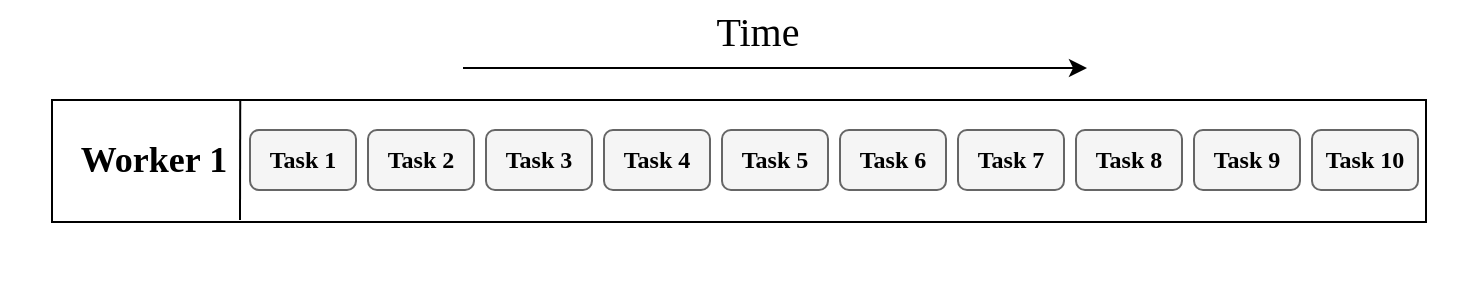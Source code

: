 <mxfile version="22.1.18" type="device">
  <diagram name="第 1 页" id="nNuZjRYyRh5vmxUFnaq4">
    <mxGraphModel dx="1012" dy="645" grid="0" gridSize="10" guides="1" tooltips="1" connect="1" arrows="1" fold="1" page="1" pageScale="1" pageWidth="1169" pageHeight="1654" math="0" shadow="0">
      <root>
        <mxCell id="0" />
        <mxCell id="1" parent="0" />
        <mxCell id="I0-z-BxgTcOIAmbcD6h4-1" value="" style="rounded=0;whiteSpace=wrap;html=1;fillColor=none;strokeColor=none;" parent="1" vertex="1">
          <mxGeometry x="106" y="143" width="739" height="130" as="geometry" />
        </mxCell>
        <mxCell id="DBWMiYDxB3cP8TI8gNXN-1" value="" style="rounded=0;whiteSpace=wrap;html=1;" parent="1" vertex="1">
          <mxGeometry x="132" y="181" width="687" height="61" as="geometry" />
        </mxCell>
        <mxCell id="DBWMiYDxB3cP8TI8gNXN-4" value="&lt;font style=&quot;font-size: 18px;&quot; face=&quot;Times New Roman&quot;&gt;&lt;b&gt;Worker 1&lt;/b&gt;&lt;br&gt;&lt;/font&gt;" style="text;html=1;strokeColor=none;fillColor=none;align=center;verticalAlign=middle;whiteSpace=wrap;rounded=0;" parent="1" vertex="1">
          <mxGeometry x="132" y="196" width="102" height="30" as="geometry" />
        </mxCell>
        <mxCell id="DBWMiYDxB3cP8TI8gNXN-5" value="" style="endArrow=none;html=1;rounded=0;entryX=0.137;entryY=0;entryDx=0;entryDy=0;entryPerimeter=0;" parent="1" edge="1">
          <mxGeometry width="50" height="50" relative="1" as="geometry">
            <mxPoint x="226" y="241" as="sourcePoint" />
            <mxPoint x="226.119" y="181" as="targetPoint" />
          </mxGeometry>
        </mxCell>
        <mxCell id="DBWMiYDxB3cP8TI8gNXN-6" value="&lt;font face=&quot;Times New Roman&quot;&gt;&lt;span&gt;Task 1&lt;/span&gt;&lt;/font&gt;" style="rounded=1;whiteSpace=wrap;html=1;fillColor=#f5f5f5;fontColor=#000000;strokeColor=#666666;fontStyle=1" parent="1" vertex="1">
          <mxGeometry x="231" y="196" width="53" height="30" as="geometry" />
        </mxCell>
        <mxCell id="DBWMiYDxB3cP8TI8gNXN-12" value="&lt;font face=&quot;Times New Roman&quot;&gt;&lt;span&gt;Task 2&lt;/span&gt;&lt;/font&gt;" style="rounded=1;whiteSpace=wrap;html=1;fillColor=#f5f5f5;fontColor=#000000;strokeColor=#666666;fontStyle=1" parent="1" vertex="1">
          <mxGeometry x="290" y="196" width="53" height="30" as="geometry" />
        </mxCell>
        <mxCell id="DBWMiYDxB3cP8TI8gNXN-13" value="&lt;font face=&quot;Times New Roman&quot;&gt;&lt;span&gt;Task 3&lt;/span&gt;&lt;/font&gt;" style="rounded=1;whiteSpace=wrap;html=1;fillColor=#f5f5f5;fontColor=#000000;strokeColor=#666666;fontStyle=1" parent="1" vertex="1">
          <mxGeometry x="349" y="196" width="53" height="30" as="geometry" />
        </mxCell>
        <mxCell id="DBWMiYDxB3cP8TI8gNXN-14" value="&lt;span style=&quot;border-color: var(--border-color); font-family: &amp;quot;Times New Roman&amp;quot;;&quot;&gt;Task&lt;/span&gt;&lt;font face=&quot;Times New Roman&quot;&gt;&lt;span&gt;&amp;nbsp;4&lt;/span&gt;&lt;/font&gt;" style="rounded=1;whiteSpace=wrap;html=1;fillColor=#f5f5f5;fontColor=#000000;strokeColor=#666666;fontStyle=1" parent="1" vertex="1">
          <mxGeometry x="408" y="196" width="53" height="30" as="geometry" />
        </mxCell>
        <mxCell id="DBWMiYDxB3cP8TI8gNXN-15" value="&lt;span style=&quot;border-color: var(--border-color); font-family: &amp;quot;Times New Roman&amp;quot;;&quot;&gt;Task&lt;/span&gt;&lt;font face=&quot;Times New Roman&quot;&gt;&lt;span&gt;&amp;nbsp;5&lt;/span&gt;&lt;/font&gt;" style="rounded=1;whiteSpace=wrap;html=1;fillColor=#f5f5f5;fontColor=#000000;strokeColor=#666666;fontStyle=1" parent="1" vertex="1">
          <mxGeometry x="467" y="196" width="53" height="30" as="geometry" />
        </mxCell>
        <mxCell id="DBWMiYDxB3cP8TI8gNXN-16" value="&lt;span style=&quot;border-color: var(--border-color); font-family: &amp;quot;Times New Roman&amp;quot;;&quot;&gt;Task&lt;/span&gt;&lt;font face=&quot;Times New Roman&quot;&gt;&lt;span&gt;&amp;nbsp;6&lt;/span&gt;&lt;/font&gt;" style="rounded=1;whiteSpace=wrap;html=1;fillColor=#f5f5f5;fontColor=#000000;strokeColor=#666666;fontStyle=1" parent="1" vertex="1">
          <mxGeometry x="526" y="196" width="53" height="30" as="geometry" />
        </mxCell>
        <mxCell id="DBWMiYDxB3cP8TI8gNXN-17" value="&lt;span style=&quot;border-color: var(--border-color); font-family: &amp;quot;Times New Roman&amp;quot;;&quot;&gt;Task&lt;/span&gt;&lt;font face=&quot;Times New Roman&quot;&gt;&lt;span&gt;&amp;nbsp;7&lt;/span&gt;&lt;/font&gt;" style="rounded=1;whiteSpace=wrap;html=1;fillColor=#f5f5f5;fontColor=#000000;strokeColor=#666666;fontStyle=1" parent="1" vertex="1">
          <mxGeometry x="585" y="196" width="53" height="30" as="geometry" />
        </mxCell>
        <mxCell id="DBWMiYDxB3cP8TI8gNXN-18" value="&lt;span style=&quot;border-color: var(--border-color); font-family: &amp;quot;Times New Roman&amp;quot;;&quot;&gt;Task&lt;/span&gt;&lt;font face=&quot;Times New Roman&quot;&gt;&lt;span&gt;&amp;nbsp;8&lt;/span&gt;&lt;/font&gt;" style="rounded=1;whiteSpace=wrap;html=1;fillColor=#f5f5f5;fontColor=#000000;strokeColor=#666666;fontStyle=1" parent="1" vertex="1">
          <mxGeometry x="644" y="196" width="53" height="30" as="geometry" />
        </mxCell>
        <mxCell id="DBWMiYDxB3cP8TI8gNXN-19" value="&lt;span style=&quot;border-color: var(--border-color); font-family: &amp;quot;Times New Roman&amp;quot;;&quot;&gt;Task&lt;/span&gt;&lt;font face=&quot;Times New Roman&quot;&gt;&lt;span&gt;&amp;nbsp;9&lt;/span&gt;&lt;/font&gt;" style="rounded=1;whiteSpace=wrap;html=1;fillColor=#f5f5f5;fontColor=#000000;strokeColor=#666666;fontStyle=1" parent="1" vertex="1">
          <mxGeometry x="703" y="196" width="53" height="30" as="geometry" />
        </mxCell>
        <mxCell id="DBWMiYDxB3cP8TI8gNXN-20" value="&lt;span style=&quot;border-color: var(--border-color); font-family: &amp;quot;Times New Roman&amp;quot;;&quot;&gt;Task&lt;/span&gt;&lt;font face=&quot;Times New Roman&quot;&gt;&lt;span&gt;&amp;nbsp;10&lt;/span&gt;&lt;/font&gt;" style="rounded=1;whiteSpace=wrap;html=1;fillColor=#f5f5f5;fontColor=#000000;strokeColor=#666666;fontStyle=1" parent="1" vertex="1">
          <mxGeometry x="762" y="196" width="53" height="30" as="geometry" />
        </mxCell>
        <mxCell id="P03oHu3Lh3_eRUI-p7ww-1" value="Time" style="text;html=1;strokeColor=none;fillColor=none;align=center;verticalAlign=middle;whiteSpace=wrap;rounded=0;fontFamily=Times New Roman;fontSize=20;horizontal=1;" parent="1" vertex="1">
          <mxGeometry x="454.5" y="131" width="60" height="30" as="geometry" />
        </mxCell>
        <mxCell id="P03oHu3Lh3_eRUI-p7ww-2" value="" style="endArrow=classic;html=1;rounded=0;fontSize=24;fontFamily=Times New Roman;" parent="1" edge="1">
          <mxGeometry width="50" height="50" relative="1" as="geometry">
            <mxPoint x="337.5" y="165" as="sourcePoint" />
            <mxPoint x="649.5" y="165" as="targetPoint" />
          </mxGeometry>
        </mxCell>
      </root>
    </mxGraphModel>
  </diagram>
</mxfile>
